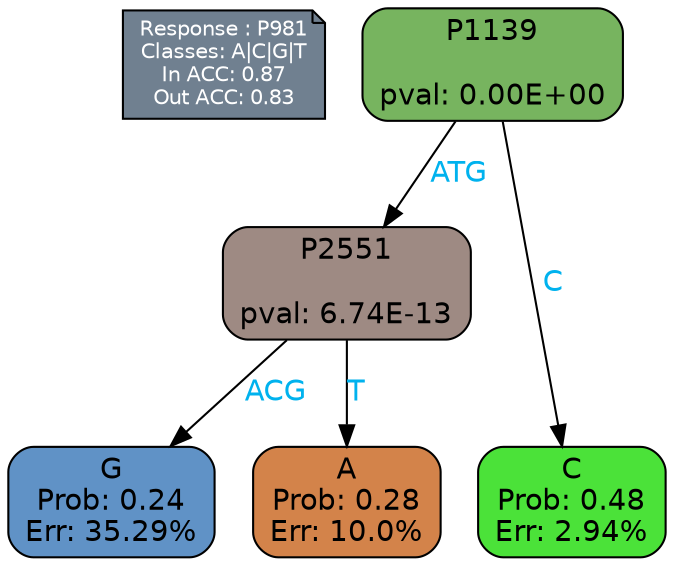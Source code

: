 digraph Tree {
node [shape=box, style="filled, rounded", color="black", fontname=helvetica] ;
graph [ranksep=equally, splines=polylines, bgcolor=transparent, dpi=600] ;
edge [fontname=helvetica] ;
LEGEND [label="Response : P981
Classes: A|C|G|T
In ACC: 0.87
Out ACC: 0.83
",shape=note,align=left,style=filled,fillcolor="slategray",fontcolor="white",fontsize=10];1 [label="P1139

pval: 0.00E+00", fillcolor="#77b45f"] ;
2 [label="P2551

pval: 6.74E-13", fillcolor="#9e8a83"] ;
3 [label="G
Prob: 0.24
Err: 35.29%", fillcolor="#6092c6"] ;
4 [label="A
Prob: 0.28
Err: 10.0%", fillcolor="#d3834a"] ;
5 [label="C
Prob: 0.48
Err: 2.94%", fillcolor="#4be239"] ;
1 -> 2 [label="ATG",fontcolor=deepskyblue2] ;
1 -> 5 [label="C",fontcolor=deepskyblue2] ;
2 -> 3 [label="ACG",fontcolor=deepskyblue2] ;
2 -> 4 [label="T",fontcolor=deepskyblue2] ;
{rank = same; 3;4;5;}{rank = same; LEGEND;1;}}